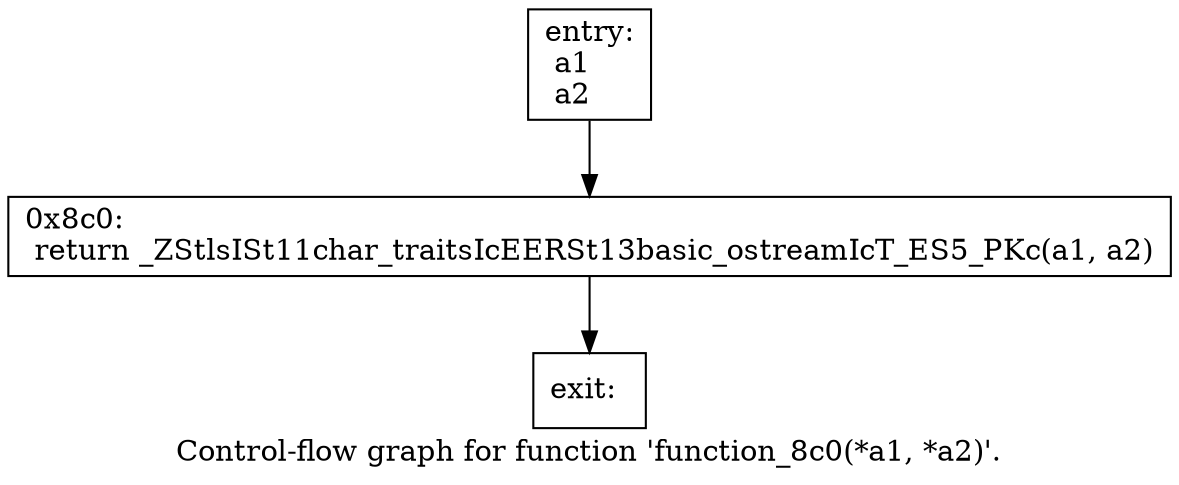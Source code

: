 digraph "Control-flow graph for function 'function_8c0(*a1, *a2)'." {
  label="Control-flow graph for function 'function_8c0(*a1, *a2)'.";
  node [shape=record];

  Node140736622374288 [label="{entry:\l  a1\l  a2\l}"];
  Node140736622374288 -> Node140736622227664;
  Node140736622227664 [label="{0x8c0:\l  return _ZStlsISt11char_traitsIcEERSt13basic_ostreamIcT_ES5_PKc(a1, a2)\l}"];
  Node140736622227664 -> Node140736622226496;
  Node140736622226496 [label="{exit:\l}"];

}

